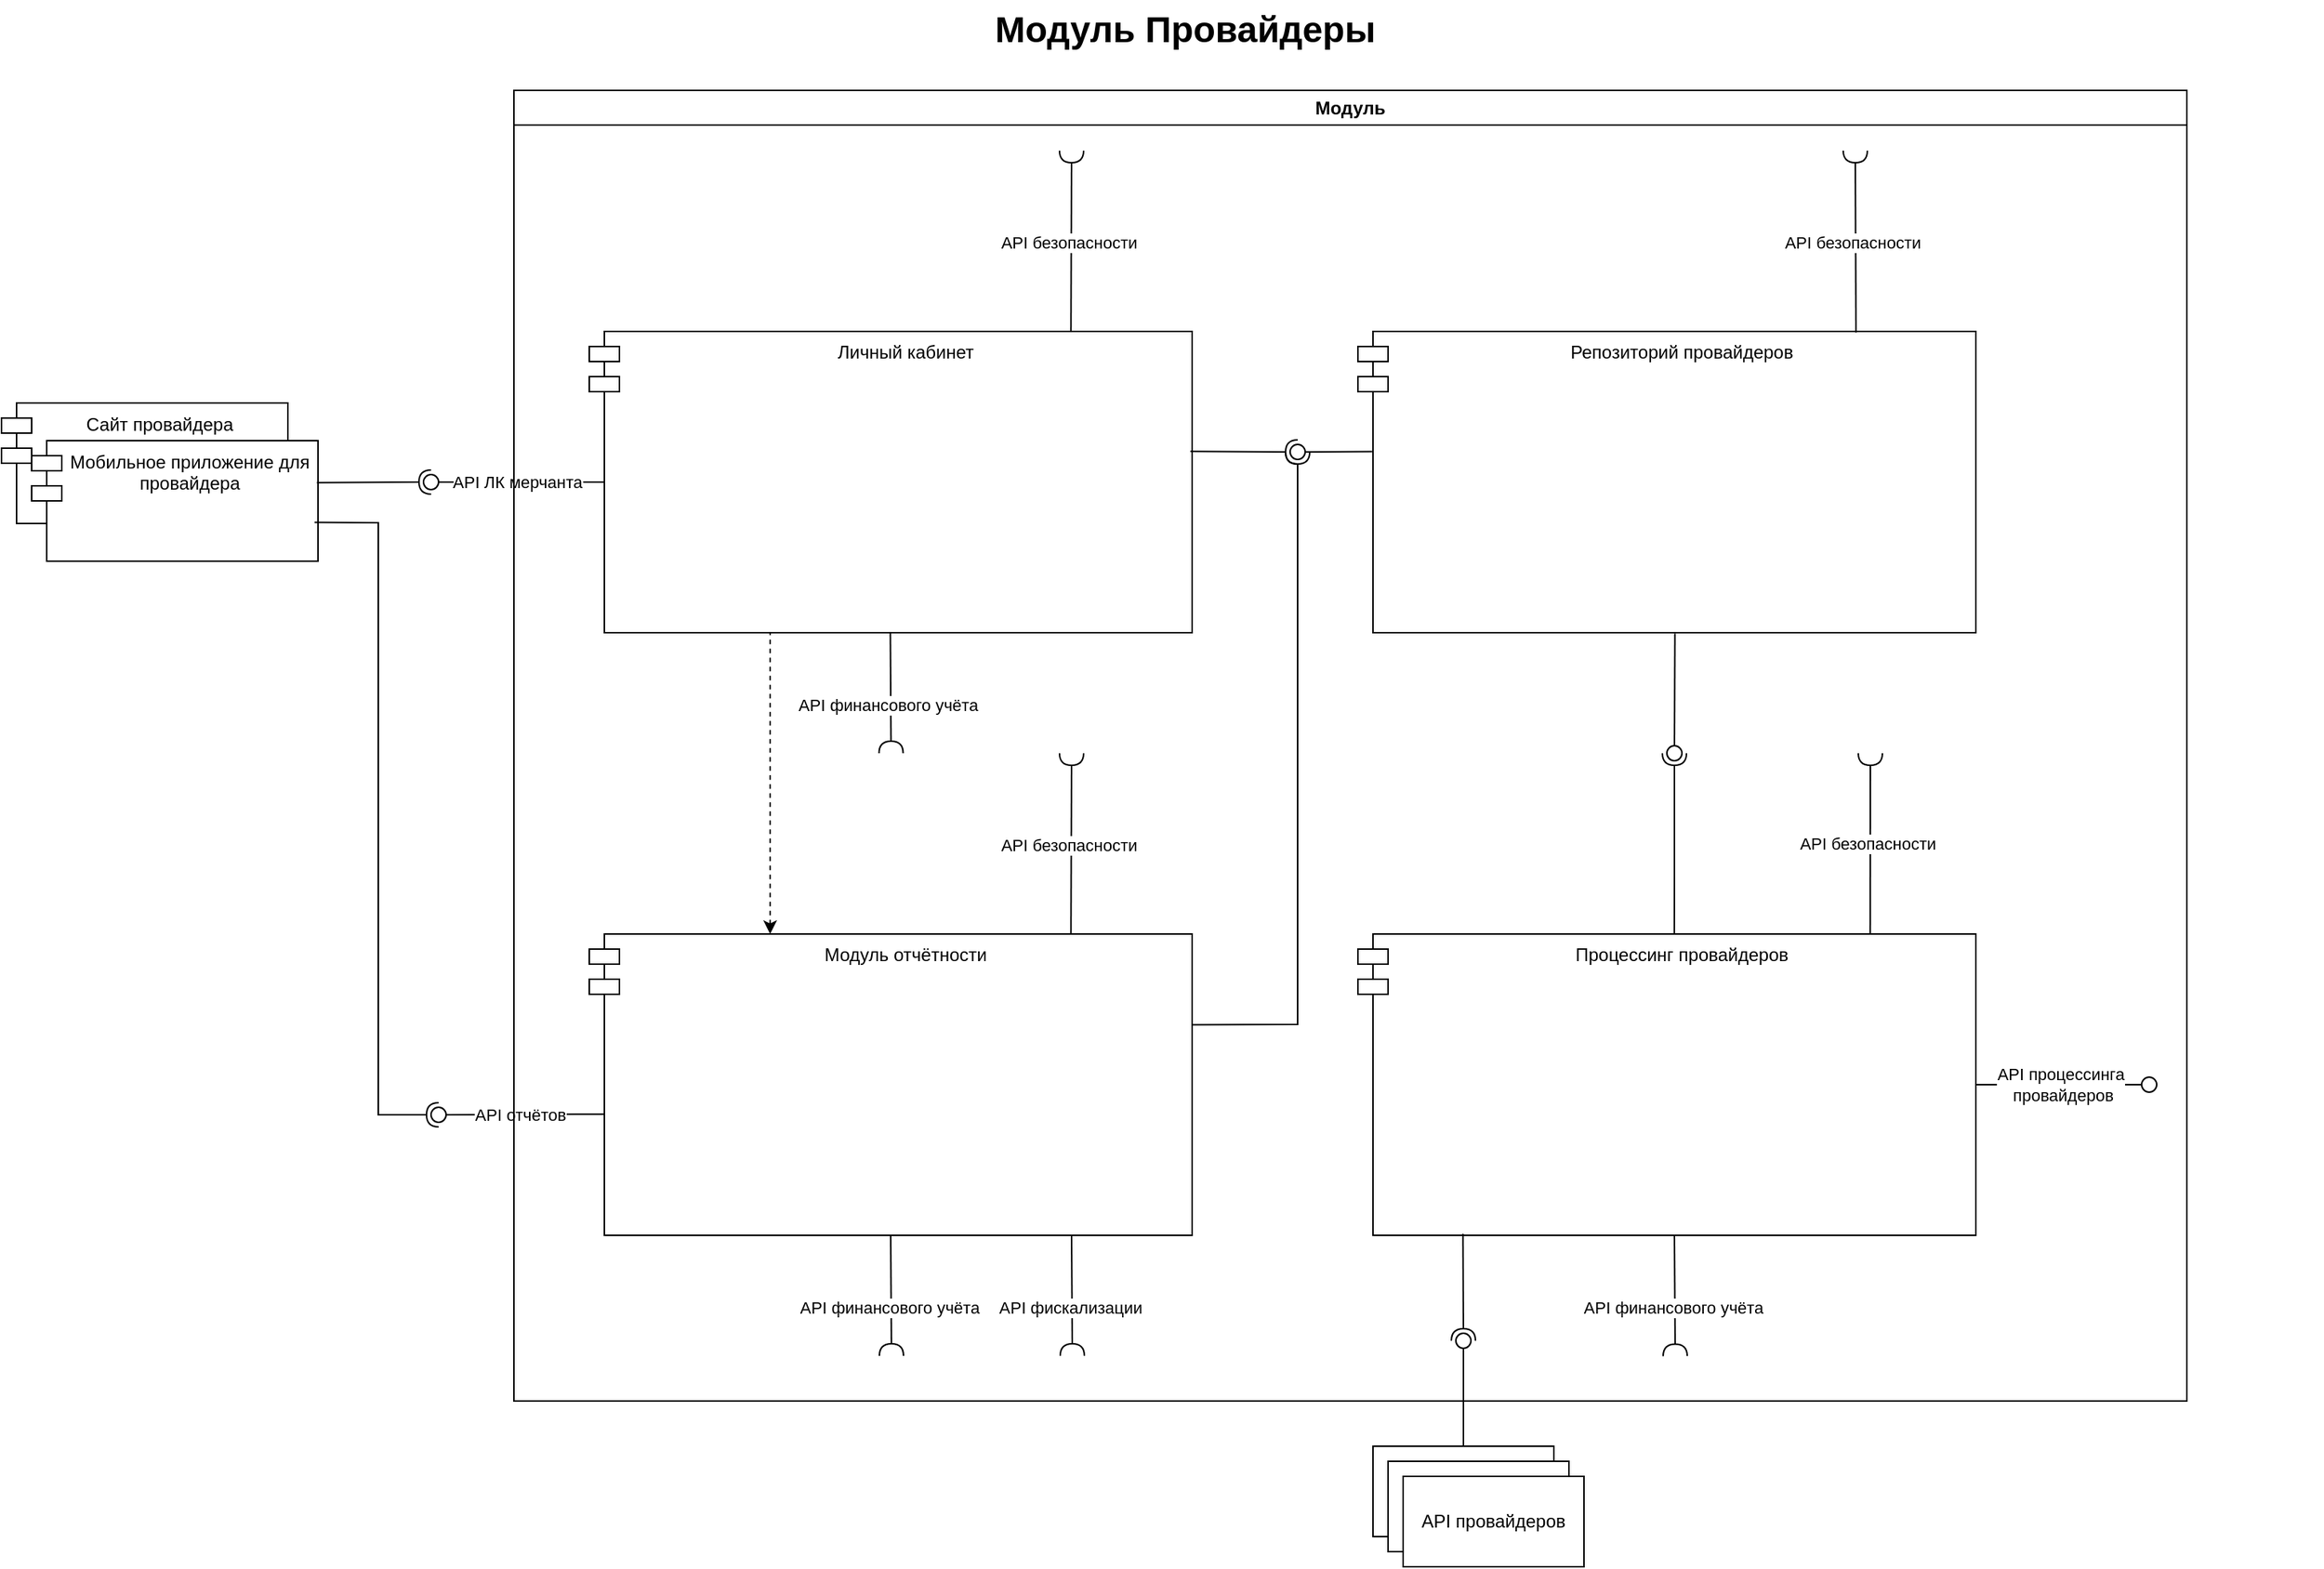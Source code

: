 <mxfile version="28.2.5">
  <diagram name="Page-1" id="929967ad-93f9-6ef4-fab6-5d389245f69c">
    <mxGraphModel dx="3367.5" dy="1187" grid="1" gridSize="10" guides="1" tooltips="1" connect="1" arrows="1" fold="1" page="1" pageScale="1.5" pageWidth="1169" pageHeight="826" background="none" math="0" shadow="0">
      <root>
        <mxCell id="0" style=";html=1;" />
        <mxCell id="1" style=";html=1;" parent="0" />
        <mxCell id="1672d66443f91eb5-23" value="Модуль Провайдеры" style="text;strokeColor=none;fillColor=none;html=1;fontSize=24;fontStyle=1;verticalAlign=middle;align=center;" parent="1" vertex="1">
          <mxGeometry x="-240" y="20" width="1510" height="40" as="geometry" />
        </mxCell>
        <mxCell id="pF2w6Pb8Hnk9zaaPXWxI-1" value="Репозиторий провайдеров" style="shape=module;align=left;spacingLeft=20;align=center;verticalAlign=top;whiteSpace=wrap;html=1;" parent="1" vertex="1">
          <mxGeometry x="630" y="240" width="410" height="200" as="geometry" />
        </mxCell>
        <mxCell id="pF2w6Pb8Hnk9zaaPXWxI-2" value="Личный кабинет" style="shape=module;align=left;spacingLeft=20;align=center;verticalAlign=top;whiteSpace=wrap;html=1;" parent="1" vertex="1">
          <mxGeometry x="120" y="240" width="400" height="200" as="geometry" />
        </mxCell>
        <mxCell id="pF2w6Pb8Hnk9zaaPXWxI-4" value="Модуль отчётности" style="shape=module;align=left;spacingLeft=20;align=center;verticalAlign=top;whiteSpace=wrap;html=1;" parent="1" vertex="1">
          <mxGeometry x="120" y="640" width="400" height="200" as="geometry" />
        </mxCell>
        <mxCell id="pF2w6Pb8Hnk9zaaPXWxI-5" value="Процессинг провайдеров" style="shape=module;align=left;spacingLeft=20;align=center;verticalAlign=top;whiteSpace=wrap;html=1;" parent="1" vertex="1">
          <mxGeometry x="630" y="640" width="410" height="200" as="geometry" />
        </mxCell>
        <mxCell id="pF2w6Pb8Hnk9zaaPXWxI-7" value="" style="rounded=0;orthogonalLoop=1;jettySize=auto;html=1;endArrow=halfCircle;endFill=0;endSize=6;strokeWidth=1;sketch=0;exitX=0.512;exitY=0.001;exitDx=0;exitDy=0;exitPerimeter=0;" parent="1" source="pF2w6Pb8Hnk9zaaPXWxI-5" edge="1">
          <mxGeometry relative="1" as="geometry">
            <mxPoint x="1160" y="520" as="sourcePoint" />
            <Array as="points">
              <mxPoint x="840" y="600" />
              <mxPoint x="840" y="560" />
            </Array>
            <mxPoint x="840" y="520" as="targetPoint" />
          </mxGeometry>
        </mxCell>
        <mxCell id="pF2w6Pb8Hnk9zaaPXWxI-8" value="" style="rounded=0;orthogonalLoop=1;jettySize=auto;html=1;endArrow=oval;endFill=0;sketch=0;sourcePerimeterSpacing=0;targetPerimeterSpacing=0;endSize=10;exitX=0.513;exitY=1.003;exitDx=0;exitDy=0;exitPerimeter=0;" parent="1" source="pF2w6Pb8Hnk9zaaPXWxI-1" edge="1">
          <mxGeometry relative="1" as="geometry">
            <mxPoint x="1040" y="340" as="sourcePoint" />
            <mxPoint x="840" y="520" as="targetPoint" />
          </mxGeometry>
        </mxCell>
        <mxCell id="pF2w6Pb8Hnk9zaaPXWxI-9" value="" style="ellipse;whiteSpace=wrap;html=1;align=center;aspect=fixed;fillColor=none;strokeColor=none;resizable=0;perimeter=centerPerimeter;rotatable=0;allowArrows=0;points=[];outlineConnect=1;" parent="1" vertex="1">
          <mxGeometry x="830" y="500" width="10" height="10" as="geometry" />
        </mxCell>
        <mxCell id="pF2w6Pb8Hnk9zaaPXWxI-10" value="" style="rounded=0;orthogonalLoop=1;jettySize=auto;html=1;endArrow=halfCircle;endFill=0;endSize=6;strokeWidth=1;sketch=0;exitX=0.828;exitY=0.999;exitDx=0;exitDy=0;exitPerimeter=0;" parent="1" edge="1">
          <mxGeometry relative="1" as="geometry">
            <mxPoint x="840.0" y="840" as="sourcePoint" />
            <mxPoint x="840.52" y="920.2" as="targetPoint" />
            <Array as="points" />
          </mxGeometry>
        </mxCell>
        <mxCell id="hBwkwiyjn2QzTRJOSQXG-1" value="API финансового учёта" style="edgeLabel;html=1;align=center;verticalAlign=middle;resizable=0;points=[];" parent="pF2w6Pb8Hnk9zaaPXWxI-10" vertex="1" connectable="0">
          <mxGeometry x="0.2" y="-2" relative="1" as="geometry">
            <mxPoint as="offset" />
          </mxGeometry>
        </mxCell>
        <mxCell id="pF2w6Pb8Hnk9zaaPXWxI-12" value="" style="ellipse;whiteSpace=wrap;html=1;align=center;aspect=fixed;fillColor=none;strokeColor=none;resizable=0;perimeter=centerPerimeter;rotatable=0;allowArrows=0;points=[];outlineConnect=1;" parent="1" vertex="1">
          <mxGeometry x="1100" y="610" width="10" height="10" as="geometry" />
        </mxCell>
        <mxCell id="pF2w6Pb8Hnk9zaaPXWxI-13" value="" style="rounded=0;orthogonalLoop=1;jettySize=auto;html=1;endArrow=halfCircle;endFill=0;endSize=6;strokeWidth=1;sketch=0;exitX=0.997;exitY=0.398;exitDx=0;exitDy=0;exitPerimeter=0;" parent="1" source="pF2w6Pb8Hnk9zaaPXWxI-2" edge="1">
          <mxGeometry relative="1" as="geometry">
            <mxPoint x="610" y="350" as="sourcePoint" />
            <mxPoint x="590" y="320" as="targetPoint" />
          </mxGeometry>
        </mxCell>
        <mxCell id="pF2w6Pb8Hnk9zaaPXWxI-14" value="" style="rounded=0;orthogonalLoop=1;jettySize=auto;html=1;endArrow=oval;endFill=0;sketch=0;sourcePerimeterSpacing=0;targetPerimeterSpacing=0;endSize=10;exitX=0.023;exitY=0.399;exitDx=0;exitDy=0;exitPerimeter=0;" parent="1" source="pF2w6Pb8Hnk9zaaPXWxI-1" edge="1">
          <mxGeometry relative="1" as="geometry">
            <mxPoint x="570" y="350" as="sourcePoint" />
            <mxPoint x="590" y="320" as="targetPoint" />
          </mxGeometry>
        </mxCell>
        <mxCell id="pF2w6Pb8Hnk9zaaPXWxI-15" value="" style="ellipse;whiteSpace=wrap;html=1;align=center;aspect=fixed;fillColor=none;strokeColor=none;resizable=0;perimeter=centerPerimeter;rotatable=0;allowArrows=0;points=[];outlineConnect=1;" parent="1" vertex="1">
          <mxGeometry x="585" y="345" width="10" height="10" as="geometry" />
        </mxCell>
        <mxCell id="pF2w6Pb8Hnk9zaaPXWxI-18" value="" style="ellipse;whiteSpace=wrap;html=1;align=center;aspect=fixed;fillColor=none;strokeColor=none;resizable=0;perimeter=centerPerimeter;rotatable=0;allowArrows=0;points=[];outlineConnect=1;" parent="1" vertex="1">
          <mxGeometry x="595" y="590" width="10" height="10" as="geometry" />
        </mxCell>
        <mxCell id="pF2w6Pb8Hnk9zaaPXWxI-21" value="" style="ellipse;whiteSpace=wrap;html=1;align=center;aspect=fixed;fillColor=none;strokeColor=none;resizable=0;perimeter=centerPerimeter;rotatable=0;allowArrows=0;points=[];outlineConnect=1;" parent="1" vertex="1">
          <mxGeometry x="540" y="710" width="10" height="10" as="geometry" />
        </mxCell>
        <mxCell id="pF2w6Pb8Hnk9zaaPXWxI-24" value="" style="ellipse;whiteSpace=wrap;html=1;align=center;aspect=fixed;fillColor=none;strokeColor=none;resizable=0;perimeter=centerPerimeter;rotatable=0;allowArrows=0;points=[];outlineConnect=1;" parent="1" vertex="1">
          <mxGeometry x="560" y="710" width="10" height="10" as="geometry" />
        </mxCell>
        <mxCell id="pF2w6Pb8Hnk9zaaPXWxI-25" value="" style="rounded=0;orthogonalLoop=1;jettySize=auto;html=1;endArrow=halfCircle;endFill=0;endSize=6;strokeWidth=1;sketch=0;exitX=0.999;exitY=0.301;exitDx=0;exitDy=0;exitPerimeter=0;" parent="1" source="pF2w6Pb8Hnk9zaaPXWxI-4" edge="1">
          <mxGeometry relative="1" as="geometry">
            <mxPoint x="600" y="875" as="sourcePoint" />
            <mxPoint x="590" y="320" as="targetPoint" />
            <Array as="points">
              <mxPoint x="590" y="700" />
            </Array>
          </mxGeometry>
        </mxCell>
        <mxCell id="pF2w6Pb8Hnk9zaaPXWxI-27" value="" style="ellipse;whiteSpace=wrap;html=1;align=center;aspect=fixed;fillColor=none;strokeColor=none;resizable=0;perimeter=centerPerimeter;rotatable=0;allowArrows=0;points=[];outlineConnect=1;" parent="1" vertex="1">
          <mxGeometry x="575" y="870" width="10" height="10" as="geometry" />
        </mxCell>
        <mxCell id="pF2w6Pb8Hnk9zaaPXWxI-29" value="" style="rounded=0;orthogonalLoop=1;jettySize=auto;html=1;endArrow=halfCircle;endFill=0;endSize=6;strokeWidth=1;sketch=0;exitX=0.806;exitY=0.004;exitDx=0;exitDy=0;exitPerimeter=0;" parent="1" source="pF2w6Pb8Hnk9zaaPXWxI-1" edge="1">
          <mxGeometry relative="1" as="geometry">
            <mxPoint x="1350" y="695" as="sourcePoint" />
            <mxPoint x="960" y="120" as="targetPoint" />
          </mxGeometry>
        </mxCell>
        <mxCell id="pF2w6Pb8Hnk9zaaPXWxI-32" value="API безопасности" style="edgeLabel;html=1;align=center;verticalAlign=middle;resizable=0;points=[];" parent="pF2w6Pb8Hnk9zaaPXWxI-29" vertex="1" connectable="0">
          <mxGeometry x="-0.001" y="2" relative="1" as="geometry">
            <mxPoint as="offset" />
          </mxGeometry>
        </mxCell>
        <mxCell id="pF2w6Pb8Hnk9zaaPXWxI-31" value="" style="ellipse;whiteSpace=wrap;html=1;align=center;aspect=fixed;fillColor=none;strokeColor=none;resizable=0;perimeter=centerPerimeter;rotatable=0;allowArrows=0;points=[];outlineConnect=1;" parent="1" vertex="1">
          <mxGeometry x="1225" y="690" width="10" height="10" as="geometry" />
        </mxCell>
        <mxCell id="pF2w6Pb8Hnk9zaaPXWxI-35" value="" style="rounded=0;orthogonalLoop=1;jettySize=auto;html=1;endArrow=halfCircle;endFill=0;endSize=6;strokeWidth=1;sketch=0;exitX=0.799;exitY=0.002;exitDx=0;exitDy=0;exitPerimeter=0;" parent="1" source="pF2w6Pb8Hnk9zaaPXWxI-2" edge="1">
          <mxGeometry relative="1" as="geometry">
            <mxPoint x="1010" y="281" as="sourcePoint" />
            <mxPoint x="440" y="120" as="targetPoint" />
          </mxGeometry>
        </mxCell>
        <mxCell id="pF2w6Pb8Hnk9zaaPXWxI-36" value="API безопасности" style="edgeLabel;html=1;align=center;verticalAlign=middle;resizable=0;points=[];" parent="pF2w6Pb8Hnk9zaaPXWxI-35" vertex="1" connectable="0">
          <mxGeometry x="-0.001" y="2" relative="1" as="geometry">
            <mxPoint as="offset" />
          </mxGeometry>
        </mxCell>
        <mxCell id="pF2w6Pb8Hnk9zaaPXWxI-37" value="" style="rounded=0;orthogonalLoop=1;jettySize=auto;html=1;endArrow=halfCircle;endFill=0;endSize=6;strokeWidth=1;sketch=0;exitX=0.799;exitY=0.002;exitDx=0;exitDy=0;exitPerimeter=0;" parent="1" source="pF2w6Pb8Hnk9zaaPXWxI-4" edge="1">
          <mxGeometry relative="1" as="geometry">
            <mxPoint x="460" y="621" as="sourcePoint" />
            <mxPoint x="440" y="520" as="targetPoint" />
          </mxGeometry>
        </mxCell>
        <mxCell id="pF2w6Pb8Hnk9zaaPXWxI-38" value="API безопасности" style="edgeLabel;html=1;align=center;verticalAlign=middle;resizable=0;points=[];" parent="pF2w6Pb8Hnk9zaaPXWxI-37" vertex="1" connectable="0">
          <mxGeometry x="-0.001" y="2" relative="1" as="geometry">
            <mxPoint as="offset" />
          </mxGeometry>
        </mxCell>
        <mxCell id="pF2w6Pb8Hnk9zaaPXWxI-39" value="" style="rounded=0;orthogonalLoop=1;jettySize=auto;html=1;endArrow=halfCircle;endFill=0;endSize=6;strokeWidth=1;sketch=0;exitX=0.829;exitY=-0.001;exitDx=0;exitDy=0;exitPerimeter=0;" parent="1" source="pF2w6Pb8Hnk9zaaPXWxI-5" edge="1">
          <mxGeometry relative="1" as="geometry">
            <mxPoint x="1440" y="420" as="sourcePoint" />
            <mxPoint x="970" y="520" as="targetPoint" />
          </mxGeometry>
        </mxCell>
        <mxCell id="pF2w6Pb8Hnk9zaaPXWxI-40" value="API безопасности" style="edgeLabel;html=1;align=center;verticalAlign=middle;resizable=0;points=[];" parent="pF2w6Pb8Hnk9zaaPXWxI-39" vertex="1" connectable="0">
          <mxGeometry x="-0.001" y="2" relative="1" as="geometry">
            <mxPoint as="offset" />
          </mxGeometry>
        </mxCell>
        <mxCell id="pF2w6Pb8Hnk9zaaPXWxI-49" value="" style="rounded=0;orthogonalLoop=1;jettySize=auto;html=1;endArrow=oval;endFill=0;sketch=0;sourcePerimeterSpacing=0;targetPerimeterSpacing=0;endSize=10;exitX=0;exitY=0.5;exitDx=10;exitDy=0;exitPerimeter=0;" parent="1" source="pF2w6Pb8Hnk9zaaPXWxI-2" target="pF2w6Pb8Hnk9zaaPXWxI-50" edge="1">
          <mxGeometry relative="1" as="geometry">
            <mxPoint x="90" y="505" as="sourcePoint" />
          </mxGeometry>
        </mxCell>
        <mxCell id="pF2w6Pb8Hnk9zaaPXWxI-51" value="API ЛК мерчанта" style="edgeLabel;html=1;align=center;verticalAlign=middle;resizable=0;points=[];" parent="pF2w6Pb8Hnk9zaaPXWxI-49" vertex="1" connectable="0">
          <mxGeometry x="0.016" relative="1" as="geometry">
            <mxPoint as="offset" />
          </mxGeometry>
        </mxCell>
        <mxCell id="pF2w6Pb8Hnk9zaaPXWxI-50" value="" style="ellipse;whiteSpace=wrap;html=1;align=center;aspect=fixed;fillColor=none;strokeColor=none;resizable=0;perimeter=centerPerimeter;rotatable=0;allowArrows=0;points=[];outlineConnect=1;" parent="1" vertex="1">
          <mxGeometry x="10" y="335" width="10" height="10" as="geometry" />
        </mxCell>
        <mxCell id="pF2w6Pb8Hnk9zaaPXWxI-52" value="Сайт провайдера" style="shape=module;align=left;spacingLeft=20;align=center;verticalAlign=top;whiteSpace=wrap;html=1;" parent="1" vertex="1">
          <mxGeometry x="-270" y="287.5" width="190" height="80" as="geometry" />
        </mxCell>
        <mxCell id="pF2w6Pb8Hnk9zaaPXWxI-53" value="Мобильное приложение для провайдера" style="shape=module;align=left;spacingLeft=20;align=center;verticalAlign=top;whiteSpace=wrap;html=1;" parent="1" vertex="1">
          <mxGeometry x="-250" y="312.5" width="190" height="80" as="geometry" />
        </mxCell>
        <mxCell id="pF2w6Pb8Hnk9zaaPXWxI-54" value="" style="rounded=0;orthogonalLoop=1;jettySize=auto;html=1;endArrow=halfCircle;endFill=0;endSize=6;strokeWidth=1;sketch=0;exitX=0.996;exitY=0.349;exitDx=0;exitDy=0;exitPerimeter=0;" parent="1" source="pF2w6Pb8Hnk9zaaPXWxI-53" target="pF2w6Pb8Hnk9zaaPXWxI-56" edge="1">
          <mxGeometry relative="1" as="geometry">
            <mxPoint x="-20" y="505" as="sourcePoint" />
          </mxGeometry>
        </mxCell>
        <mxCell id="pF2w6Pb8Hnk9zaaPXWxI-56" value="" style="ellipse;whiteSpace=wrap;html=1;align=center;aspect=fixed;fillColor=none;strokeColor=none;resizable=0;perimeter=centerPerimeter;rotatable=0;allowArrows=0;points=[];outlineConnect=1;" parent="1" vertex="1">
          <mxGeometry x="10" y="335" width="10" height="10" as="geometry" />
        </mxCell>
        <mxCell id="pF2w6Pb8Hnk9zaaPXWxI-59" value="" style="rounded=0;orthogonalLoop=1;jettySize=auto;html=1;endArrow=oval;endFill=0;sketch=0;sourcePerimeterSpacing=0;targetPerimeterSpacing=0;endSize=10;exitX=0.024;exitY=0.598;exitDx=0;exitDy=0;exitPerimeter=0;" parent="1" source="pF2w6Pb8Hnk9zaaPXWxI-4" edge="1">
          <mxGeometry relative="1" as="geometry">
            <mxPoint x="171" y="460" as="sourcePoint" />
            <mxPoint x="20" y="760" as="targetPoint" />
          </mxGeometry>
        </mxCell>
        <mxCell id="pF2w6Pb8Hnk9zaaPXWxI-60" value="API отчётов" style="edgeLabel;html=1;align=center;verticalAlign=middle;resizable=0;points=[];" parent="pF2w6Pb8Hnk9zaaPXWxI-59" vertex="1" connectable="0">
          <mxGeometry x="0.016" relative="1" as="geometry">
            <mxPoint as="offset" />
          </mxGeometry>
        </mxCell>
        <mxCell id="pF2w6Pb8Hnk9zaaPXWxI-61" value="" style="rounded=0;orthogonalLoop=1;jettySize=auto;html=1;endArrow=halfCircle;endFill=0;endSize=6;strokeWidth=1;sketch=0;exitX=0.988;exitY=0.678;exitDx=0;exitDy=0;exitPerimeter=0;" parent="1" source="pF2w6Pb8Hnk9zaaPXWxI-53" edge="1">
          <mxGeometry relative="1" as="geometry">
            <mxPoint x="-20" y="460" as="sourcePoint" />
            <mxPoint x="20" y="760" as="targetPoint" />
            <Array as="points">
              <mxPoint x="-20" y="367" />
              <mxPoint x="-20" y="760" />
            </Array>
          </mxGeometry>
        </mxCell>
        <mxCell id="pF2w6Pb8Hnk9zaaPXWxI-64" value="" style="rounded=0;orthogonalLoop=1;jettySize=auto;html=1;endArrow=oval;endFill=0;sketch=0;sourcePerimeterSpacing=0;targetPerimeterSpacing=0;endSize=10;exitX=1;exitY=0.5;exitDx=0;exitDy=0;" parent="1" source="pF2w6Pb8Hnk9zaaPXWxI-5" target="pF2w6Pb8Hnk9zaaPXWxI-65" edge="1">
          <mxGeometry relative="1" as="geometry">
            <mxPoint x="1660" y="545" as="sourcePoint" />
          </mxGeometry>
        </mxCell>
        <mxCell id="pF2w6Pb8Hnk9zaaPXWxI-67" value="API процессинга&lt;div&gt;&amp;nbsp;провайдеров&lt;/div&gt;" style="edgeLabel;html=1;align=center;verticalAlign=middle;resizable=0;points=[];" parent="pF2w6Pb8Hnk9zaaPXWxI-64" vertex="1" connectable="0">
          <mxGeometry x="0.341" relative="1" as="geometry">
            <mxPoint x="-21" as="offset" />
          </mxGeometry>
        </mxCell>
        <mxCell id="pF2w6Pb8Hnk9zaaPXWxI-65" value="" style="ellipse;whiteSpace=wrap;html=1;align=center;aspect=fixed;fillColor=none;strokeColor=none;resizable=0;perimeter=centerPerimeter;rotatable=0;allowArrows=0;points=[];outlineConnect=1;" parent="1" vertex="1">
          <mxGeometry x="1150" y="735" width="10" height="10" as="geometry" />
        </mxCell>
        <mxCell id="hBwkwiyjn2QzTRJOSQXG-2" value="" style="rounded=0;orthogonalLoop=1;jettySize=auto;html=1;endArrow=halfCircle;endFill=0;endSize=6;strokeWidth=1;sketch=0;exitX=0.5;exitY=1;exitDx=0;exitDy=0;" parent="1" source="pF2w6Pb8Hnk9zaaPXWxI-4" edge="1">
          <mxGeometry relative="1" as="geometry">
            <mxPoint x="319.5" y="840" as="sourcePoint" />
            <mxPoint x="320.5" y="920" as="targetPoint" />
            <Array as="points" />
          </mxGeometry>
        </mxCell>
        <mxCell id="hBwkwiyjn2QzTRJOSQXG-3" value="API финансового учёта" style="edgeLabel;html=1;align=center;verticalAlign=middle;resizable=0;points=[];" parent="hBwkwiyjn2QzTRJOSQXG-2" vertex="1" connectable="0">
          <mxGeometry x="0.2" y="-2" relative="1" as="geometry">
            <mxPoint as="offset" />
          </mxGeometry>
        </mxCell>
        <mxCell id="hBwkwiyjn2QzTRJOSQXG-4" value="" style="rounded=0;orthogonalLoop=1;jettySize=auto;html=1;endArrow=halfCircle;endFill=0;endSize=6;strokeWidth=1;sketch=0;exitX=0.5;exitY=1;exitDx=0;exitDy=0;" parent="1" edge="1">
          <mxGeometry relative="1" as="geometry">
            <mxPoint x="319.75" y="440" as="sourcePoint" />
            <mxPoint x="320.25" y="520" as="targetPoint" />
            <Array as="points" />
          </mxGeometry>
        </mxCell>
        <mxCell id="hBwkwiyjn2QzTRJOSQXG-5" value="API финансового учёта" style="edgeLabel;html=1;align=center;verticalAlign=middle;resizable=0;points=[];" parent="hBwkwiyjn2QzTRJOSQXG-4" vertex="1" connectable="0">
          <mxGeometry x="0.2" y="-2" relative="1" as="geometry">
            <mxPoint as="offset" />
          </mxGeometry>
        </mxCell>
        <mxCell id="hBwkwiyjn2QzTRJOSQXG-6" value="" style="rounded=0;orthogonalLoop=1;jettySize=auto;html=1;endArrow=halfCircle;endFill=0;endSize=6;strokeWidth=1;sketch=0;exitX=0.5;exitY=1;exitDx=0;exitDy=0;" parent="1" edge="1">
          <mxGeometry relative="1" as="geometry">
            <mxPoint x="440" y="840" as="sourcePoint" />
            <mxPoint x="440.5" y="920" as="targetPoint" />
            <Array as="points" />
          </mxGeometry>
        </mxCell>
        <mxCell id="hBwkwiyjn2QzTRJOSQXG-7" value="API фискализации" style="edgeLabel;html=1;align=center;verticalAlign=middle;resizable=0;points=[];" parent="hBwkwiyjn2QzTRJOSQXG-6" vertex="1" connectable="0">
          <mxGeometry x="0.2" y="-2" relative="1" as="geometry">
            <mxPoint as="offset" />
          </mxGeometry>
        </mxCell>
        <mxCell id="hBwkwiyjn2QzTRJOSQXG-8" value="" style="endArrow=none;dashed=1;html=1;rounded=0;exitX=0.3;exitY=0;exitDx=0;exitDy=0;exitPerimeter=0;startArrow=classic;startFill=1;" parent="1" source="pF2w6Pb8Hnk9zaaPXWxI-4" edge="1">
          <mxGeometry width="50" height="50" relative="1" as="geometry">
            <mxPoint x="190" y="490" as="sourcePoint" />
            <mxPoint x="240" y="440" as="targetPoint" />
          </mxGeometry>
        </mxCell>
        <mxCell id="HK9aNHRzZrLkhIn8infu-2" value="" style="rounded=0;whiteSpace=wrap;html=1;" parent="1" vertex="1">
          <mxGeometry x="640" y="980" width="120" height="60" as="geometry" />
        </mxCell>
        <mxCell id="HK9aNHRzZrLkhIn8infu-4" value="" style="rounded=0;whiteSpace=wrap;html=1;" parent="1" vertex="1">
          <mxGeometry x="650" y="990" width="120" height="60" as="geometry" />
        </mxCell>
        <mxCell id="HK9aNHRzZrLkhIn8infu-3" value="API провайдеров" style="rounded=0;whiteSpace=wrap;html=1;" parent="1" vertex="1">
          <mxGeometry x="660" y="1000" width="120" height="60" as="geometry" />
        </mxCell>
        <mxCell id="HK9aNHRzZrLkhIn8infu-5" value="" style="rounded=0;orthogonalLoop=1;jettySize=auto;html=1;endArrow=halfCircle;endFill=0;endSize=6;strokeWidth=1;sketch=0;exitX=0.17;exitY=0.995;exitDx=0;exitDy=0;exitPerimeter=0;" parent="1" source="pF2w6Pb8Hnk9zaaPXWxI-5" edge="1">
          <mxGeometry relative="1" as="geometry">
            <mxPoint x="550" y="380" as="sourcePoint" />
            <mxPoint x="700" y="910" as="targetPoint" />
          </mxGeometry>
        </mxCell>
        <mxCell id="HK9aNHRzZrLkhIn8infu-6" value="" style="rounded=0;orthogonalLoop=1;jettySize=auto;html=1;endArrow=oval;endFill=0;sketch=0;sourcePerimeterSpacing=0;targetPerimeterSpacing=0;endSize=10;exitX=0.5;exitY=0;exitDx=0;exitDy=0;" parent="1" source="HK9aNHRzZrLkhIn8infu-2" edge="1">
          <mxGeometry relative="1" as="geometry">
            <mxPoint x="670" y="380" as="sourcePoint" />
            <mxPoint x="700" y="910" as="targetPoint" />
          </mxGeometry>
        </mxCell>
        <mxCell id="HK9aNHRzZrLkhIn8infu-7" value="Модуль" style="swimlane;whiteSpace=wrap;html=1;" parent="1" vertex="1">
          <mxGeometry x="70" y="80" width="1110" height="870" as="geometry" />
        </mxCell>
      </root>
    </mxGraphModel>
  </diagram>
</mxfile>
